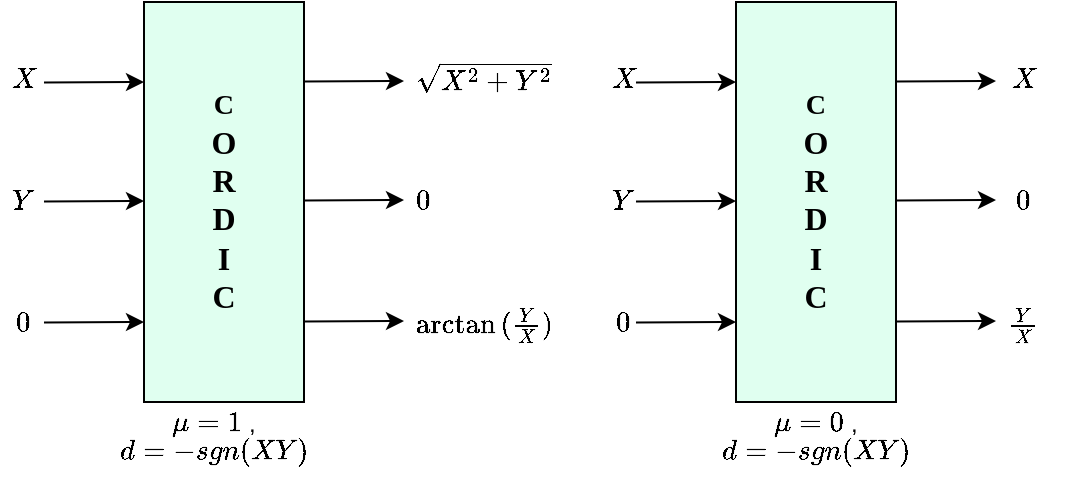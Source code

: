 <mxfile version="24.5.2" type="github">
  <diagram name="Page-1" id="8js78jQ_NAQm-uJMz8zJ">
    <mxGraphModel dx="1050" dy="522" grid="1" gridSize="10" guides="1" tooltips="1" connect="1" arrows="1" fold="1" page="1" pageScale="1" pageWidth="827" pageHeight="1169" math="1" shadow="0">
      <root>
        <mxCell id="0" />
        <mxCell id="1" parent="0" />
        <mxCell id="hwIy-1-7tmE2d2_BXUMB-1" value="" style="rounded=0;whiteSpace=wrap;html=1;fillColor=#E0FFF0;" vertex="1" parent="1">
          <mxGeometry x="120" y="160" width="80" height="200" as="geometry" />
        </mxCell>
        <mxCell id="hwIy-1-7tmE2d2_BXUMB-2" value="&lt;font style=&quot;font-size: 14px;&quot; face=&quot;Times New Roman&quot;&gt;&lt;b&gt;C&lt;/b&gt;&lt;/font&gt;&lt;div&gt;&lt;font size=&quot;3&quot; face=&quot;ioUluUdTOUpxg9nLghtj&quot;&gt;&lt;b&gt;O&lt;/b&gt;&lt;/font&gt;&lt;/div&gt;&lt;div&gt;&lt;font size=&quot;3&quot; face=&quot;ioUluUdTOUpxg9nLghtj&quot;&gt;&lt;b&gt;R&lt;/b&gt;&lt;/font&gt;&lt;/div&gt;&lt;div&gt;&lt;font size=&quot;3&quot; face=&quot;ioUluUdTOUpxg9nLghtj&quot;&gt;&lt;b&gt;D&lt;/b&gt;&lt;/font&gt;&lt;/div&gt;&lt;div&gt;&lt;font size=&quot;3&quot; face=&quot;ioUluUdTOUpxg9nLghtj&quot;&gt;&lt;b&gt;I&lt;/b&gt;&lt;/font&gt;&lt;/div&gt;&lt;div&gt;&lt;font size=&quot;3&quot; face=&quot;ioUluUdTOUpxg9nLghtj&quot;&gt;&lt;b&gt;C&lt;/b&gt;&lt;/font&gt;&lt;/div&gt;" style="text;html=1;align=center;verticalAlign=middle;whiteSpace=wrap;rounded=0;" vertex="1" parent="1">
          <mxGeometry x="130" y="188.75" width="60" height="142.5" as="geometry" />
        </mxCell>
        <mxCell id="hwIy-1-7tmE2d2_BXUMB-3" value="" style="endArrow=classic;html=1;rounded=0;" edge="1" parent="1">
          <mxGeometry width="50" height="50" relative="1" as="geometry">
            <mxPoint x="70" y="200.25" as="sourcePoint" />
            <mxPoint x="120" y="200" as="targetPoint" />
          </mxGeometry>
        </mxCell>
        <mxCell id="hwIy-1-7tmE2d2_BXUMB-4" value="" style="endArrow=classic;html=1;rounded=0;" edge="1" parent="1">
          <mxGeometry width="50" height="50" relative="1" as="geometry">
            <mxPoint x="70" y="259.75" as="sourcePoint" />
            <mxPoint x="120" y="259.5" as="targetPoint" />
          </mxGeometry>
        </mxCell>
        <mxCell id="hwIy-1-7tmE2d2_BXUMB-5" value="" style="endArrow=classic;html=1;rounded=0;" edge="1" parent="1">
          <mxGeometry width="50" height="50" relative="1" as="geometry">
            <mxPoint x="70" y="320.25" as="sourcePoint" />
            <mxPoint x="120" y="320" as="targetPoint" />
          </mxGeometry>
        </mxCell>
        <mxCell id="hwIy-1-7tmE2d2_BXUMB-19" value="" style="endArrow=classic;html=1;rounded=0;" edge="1" parent="1">
          <mxGeometry width="50" height="50" relative="1" as="geometry">
            <mxPoint x="200" y="199.75" as="sourcePoint" />
            <mxPoint x="250" y="199.5" as="targetPoint" />
          </mxGeometry>
        </mxCell>
        <mxCell id="hwIy-1-7tmE2d2_BXUMB-20" value="" style="endArrow=classic;html=1;rounded=0;" edge="1" parent="1">
          <mxGeometry width="50" height="50" relative="1" as="geometry">
            <mxPoint x="200" y="259.25" as="sourcePoint" />
            <mxPoint x="250" y="259" as="targetPoint" />
          </mxGeometry>
        </mxCell>
        <mxCell id="hwIy-1-7tmE2d2_BXUMB-21" value="" style="endArrow=classic;html=1;rounded=0;" edge="1" parent="1">
          <mxGeometry width="50" height="50" relative="1" as="geometry">
            <mxPoint x="200" y="319.75" as="sourcePoint" />
            <mxPoint x="250" y="319.5" as="targetPoint" />
          </mxGeometry>
        </mxCell>
        <mxCell id="hwIy-1-7tmE2d2_BXUMB-22" value="" style="rounded=0;whiteSpace=wrap;html=1;fillColor=#E0FFF0;" vertex="1" parent="1">
          <mxGeometry x="416" y="160" width="80" height="200" as="geometry" />
        </mxCell>
        <mxCell id="hwIy-1-7tmE2d2_BXUMB-23" value="&lt;font style=&quot;font-size: 14px;&quot; face=&quot;Times New Roman&quot;&gt;&lt;b&gt;C&lt;/b&gt;&lt;/font&gt;&lt;div&gt;&lt;font size=&quot;3&quot; face=&quot;ioUluUdTOUpxg9nLghtj&quot;&gt;&lt;b&gt;O&lt;/b&gt;&lt;/font&gt;&lt;/div&gt;&lt;div&gt;&lt;font size=&quot;3&quot; face=&quot;ioUluUdTOUpxg9nLghtj&quot;&gt;&lt;b&gt;R&lt;/b&gt;&lt;/font&gt;&lt;/div&gt;&lt;div&gt;&lt;font size=&quot;3&quot; face=&quot;ioUluUdTOUpxg9nLghtj&quot;&gt;&lt;b&gt;D&lt;/b&gt;&lt;/font&gt;&lt;/div&gt;&lt;div&gt;&lt;font size=&quot;3&quot; face=&quot;ioUluUdTOUpxg9nLghtj&quot;&gt;&lt;b&gt;I&lt;/b&gt;&lt;/font&gt;&lt;/div&gt;&lt;div&gt;&lt;font size=&quot;3&quot; face=&quot;ioUluUdTOUpxg9nLghtj&quot;&gt;&lt;b&gt;C&lt;/b&gt;&lt;/font&gt;&lt;/div&gt;" style="text;html=1;align=center;verticalAlign=middle;whiteSpace=wrap;rounded=0;" vertex="1" parent="1">
          <mxGeometry x="426" y="188.75" width="60" height="142.5" as="geometry" />
        </mxCell>
        <mxCell id="hwIy-1-7tmE2d2_BXUMB-24" value="" style="endArrow=classic;html=1;rounded=0;" edge="1" parent="1">
          <mxGeometry width="50" height="50" relative="1" as="geometry">
            <mxPoint x="366" y="200.25" as="sourcePoint" />
            <mxPoint x="416" y="200" as="targetPoint" />
          </mxGeometry>
        </mxCell>
        <mxCell id="hwIy-1-7tmE2d2_BXUMB-25" value="" style="endArrow=classic;html=1;rounded=0;" edge="1" parent="1">
          <mxGeometry width="50" height="50" relative="1" as="geometry">
            <mxPoint x="366" y="259.75" as="sourcePoint" />
            <mxPoint x="416" y="259.5" as="targetPoint" />
          </mxGeometry>
        </mxCell>
        <mxCell id="hwIy-1-7tmE2d2_BXUMB-26" value="" style="endArrow=classic;html=1;rounded=0;" edge="1" parent="1">
          <mxGeometry width="50" height="50" relative="1" as="geometry">
            <mxPoint x="366" y="320.25" as="sourcePoint" />
            <mxPoint x="416" y="320" as="targetPoint" />
          </mxGeometry>
        </mxCell>
        <mxCell id="hwIy-1-7tmE2d2_BXUMB-27" value="" style="endArrow=classic;html=1;rounded=0;" edge="1" parent="1">
          <mxGeometry width="50" height="50" relative="1" as="geometry">
            <mxPoint x="496" y="199.75" as="sourcePoint" />
            <mxPoint x="546" y="199.5" as="targetPoint" />
          </mxGeometry>
        </mxCell>
        <mxCell id="hwIy-1-7tmE2d2_BXUMB-28" value="" style="endArrow=classic;html=1;rounded=0;" edge="1" parent="1">
          <mxGeometry width="50" height="50" relative="1" as="geometry">
            <mxPoint x="496" y="259.25" as="sourcePoint" />
            <mxPoint x="546" y="259" as="targetPoint" />
          </mxGeometry>
        </mxCell>
        <mxCell id="hwIy-1-7tmE2d2_BXUMB-29" value="" style="endArrow=classic;html=1;rounded=0;" edge="1" parent="1">
          <mxGeometry width="50" height="50" relative="1" as="geometry">
            <mxPoint x="496" y="319.75" as="sourcePoint" />
            <mxPoint x="546" y="319.5" as="targetPoint" />
          </mxGeometry>
        </mxCell>
        <mxCell id="hwIy-1-7tmE2d2_BXUMB-32" value="&lt;font style=&quot;font-size: 14px;&quot; face=&quot;Times New Roman&quot;&gt;&lt;b&gt;\(X\)&lt;/b&gt;&lt;/font&gt;" style="text;html=1;align=center;verticalAlign=middle;whiteSpace=wrap;rounded=0;" vertex="1" parent="1">
          <mxGeometry x="50" y="188.75" width="20" height="21.25" as="geometry" />
        </mxCell>
        <mxCell id="hwIy-1-7tmE2d2_BXUMB-33" value="&lt;font style=&quot;font-size: 14px;&quot; face=&quot;Times New Roman&quot;&gt;&lt;b&gt;\(Y\)&lt;/b&gt;&lt;/font&gt;" style="text;html=1;align=center;verticalAlign=middle;whiteSpace=wrap;rounded=0;" vertex="1" parent="1">
          <mxGeometry x="50" y="249.38" width="20" height="21.25" as="geometry" />
        </mxCell>
        <mxCell id="hwIy-1-7tmE2d2_BXUMB-34" value="&lt;font style=&quot;font-size: 14px;&quot; face=&quot;Times New Roman&quot;&gt;&lt;b&gt;\(0\)&lt;/b&gt;&lt;/font&gt;" style="text;html=1;align=center;verticalAlign=middle;whiteSpace=wrap;rounded=0;" vertex="1" parent="1">
          <mxGeometry x="50" y="310" width="20" height="21.25" as="geometry" />
        </mxCell>
        <mxCell id="hwIy-1-7tmE2d2_BXUMB-40" value="&lt;font style=&quot;font-size: 14px;&quot; face=&quot;Times New Roman&quot;&gt;&lt;b&gt;\(\sqrt{X^2+Y^2}\)&lt;/b&gt;&lt;/font&gt;" style="text;html=1;align=center;verticalAlign=middle;whiteSpace=wrap;rounded=0;" vertex="1" parent="1">
          <mxGeometry x="250" y="184.38" width="80" height="30" as="geometry" />
        </mxCell>
        <mxCell id="hwIy-1-7tmE2d2_BXUMB-41" value="\(\arctan{(\frac{Y}{X})}\)" style="text;html=1;align=center;verticalAlign=middle;whiteSpace=wrap;rounded=0;" vertex="1" parent="1">
          <mxGeometry x="260" y="305.63" width="60" height="30" as="geometry" />
        </mxCell>
        <mxCell id="hwIy-1-7tmE2d2_BXUMB-43" value="\(\mu = 1\) , \(d = -sgn(XY)\)&amp;nbsp;" style="text;html=1;align=center;verticalAlign=middle;whiteSpace=wrap;rounded=0;" vertex="1" parent="1">
          <mxGeometry x="110" y="370" width="90" height="30" as="geometry" />
        </mxCell>
        <mxCell id="hwIy-1-7tmE2d2_BXUMB-44" value="\(\mu = 0\) , \(d = -sgn(XY)\)&amp;nbsp;" style="text;html=1;align=center;verticalAlign=middle;whiteSpace=wrap;rounded=0;" vertex="1" parent="1">
          <mxGeometry x="411" y="370" width="90" height="30" as="geometry" />
        </mxCell>
        <mxCell id="hwIy-1-7tmE2d2_BXUMB-47" value="&lt;font style=&quot;font-size: 14px;&quot; face=&quot;Times New Roman&quot;&gt;&lt;b&gt;\(\frac{Y}{X}\)&lt;/b&gt;&lt;/font&gt;" style="text;html=1;align=center;verticalAlign=middle;whiteSpace=wrap;rounded=0;" vertex="1" parent="1">
          <mxGeometry x="530" y="305.63" width="60" height="30" as="geometry" />
        </mxCell>
        <mxCell id="hwIy-1-7tmE2d2_BXUMB-48" value="&lt;font style=&quot;font-size: 14px;&quot; face=&quot;Times New Roman&quot;&gt;&lt;b&gt;\(0\)&lt;/b&gt;&lt;/font&gt;" style="text;html=1;align=center;verticalAlign=middle;whiteSpace=wrap;rounded=0;" vertex="1" parent="1">
          <mxGeometry x="250" y="249.38" width="20" height="21.25" as="geometry" />
        </mxCell>
        <mxCell id="hwIy-1-7tmE2d2_BXUMB-49" value="&lt;font style=&quot;font-size: 14px;&quot; face=&quot;Times New Roman&quot;&gt;&lt;b&gt;\(0\)&lt;/b&gt;&lt;/font&gt;" style="text;html=1;align=center;verticalAlign=middle;whiteSpace=wrap;rounded=0;" vertex="1" parent="1">
          <mxGeometry x="550" y="249.38" width="20" height="21.25" as="geometry" />
        </mxCell>
        <mxCell id="hwIy-1-7tmE2d2_BXUMB-50" value="&lt;font style=&quot;font-size: 14px;&quot; face=&quot;Times New Roman&quot;&gt;&lt;b&gt;\(X\)&lt;/b&gt;&lt;/font&gt;" style="text;html=1;align=center;verticalAlign=middle;whiteSpace=wrap;rounded=0;" vertex="1" parent="1">
          <mxGeometry x="350" y="188.75" width="20" height="21.25" as="geometry" />
        </mxCell>
        <mxCell id="hwIy-1-7tmE2d2_BXUMB-51" value="&lt;font style=&quot;font-size: 14px;&quot; face=&quot;Times New Roman&quot;&gt;&lt;b&gt;\(Y\)&lt;/b&gt;&lt;/font&gt;" style="text;html=1;align=center;verticalAlign=middle;whiteSpace=wrap;rounded=0;" vertex="1" parent="1">
          <mxGeometry x="350" y="249.38" width="20" height="21.25" as="geometry" />
        </mxCell>
        <mxCell id="hwIy-1-7tmE2d2_BXUMB-52" value="&lt;font style=&quot;font-size: 14px;&quot; face=&quot;Times New Roman&quot;&gt;&lt;b&gt;\(0\)&lt;/b&gt;&lt;/font&gt;" style="text;html=1;align=center;verticalAlign=middle;whiteSpace=wrap;rounded=0;" vertex="1" parent="1">
          <mxGeometry x="350" y="310" width="20" height="21.25" as="geometry" />
        </mxCell>
        <mxCell id="hwIy-1-7tmE2d2_BXUMB-53" value="&lt;font style=&quot;font-size: 14px;&quot; face=&quot;Times New Roman&quot;&gt;&lt;b&gt;\(X\)&lt;/b&gt;&lt;/font&gt;" style="text;html=1;align=center;verticalAlign=middle;whiteSpace=wrap;rounded=0;" vertex="1" parent="1">
          <mxGeometry x="550" y="188.75" width="20" height="21.25" as="geometry" />
        </mxCell>
      </root>
    </mxGraphModel>
  </diagram>
</mxfile>
